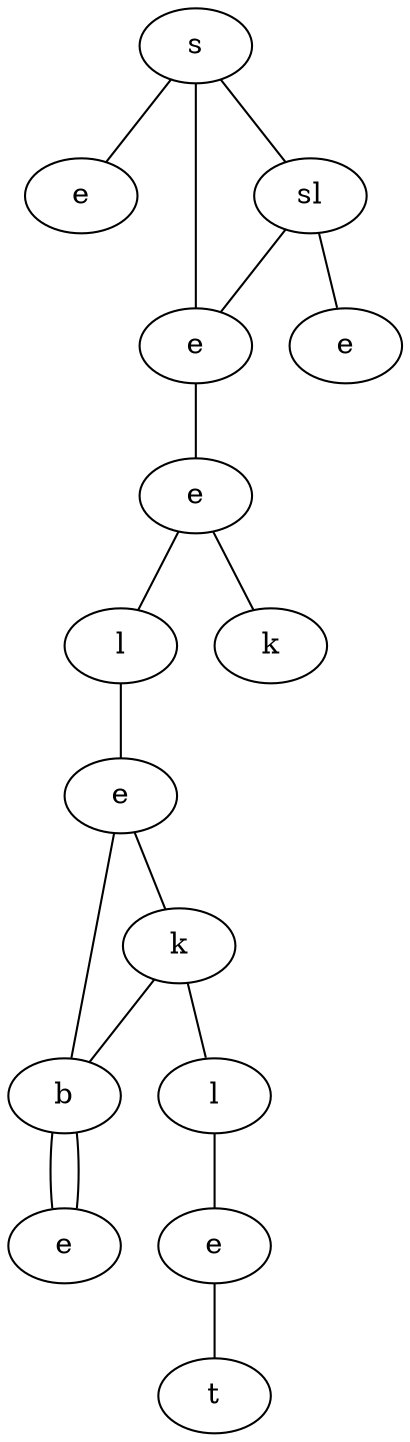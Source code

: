 graph {
TUKp[label="s"]
fEKp[label="e"]
AzMk[label="sl"]
pWZN[label="e"]
hybW[label="e"]
gkFr[label="e"]
wdUh[label="l"]
hkuQ[label="k"]
qsJG[label="e"]
Efvi[label="k"]
ySac[label="b"]
TEYv[label="l"]
qRgP[label="e"]
wBqV[label="e"]
eMCR[label="t"]
TUKp -- fEKp
TUKp -- AzMk
TUKp -- pWZN
AzMk -- pWZN
AzMk -- hybW
pWZN -- gkFr
gkFr -- wdUh
gkFr -- hkuQ
wdUh -- qsJG
qsJG -- Efvi
qsJG -- ySac
Efvi -- TEYv
Efvi -- ySac
ySac -- qRgP
TEYv -- wBqV
ySac -- qRgP
wBqV -- eMCR
}